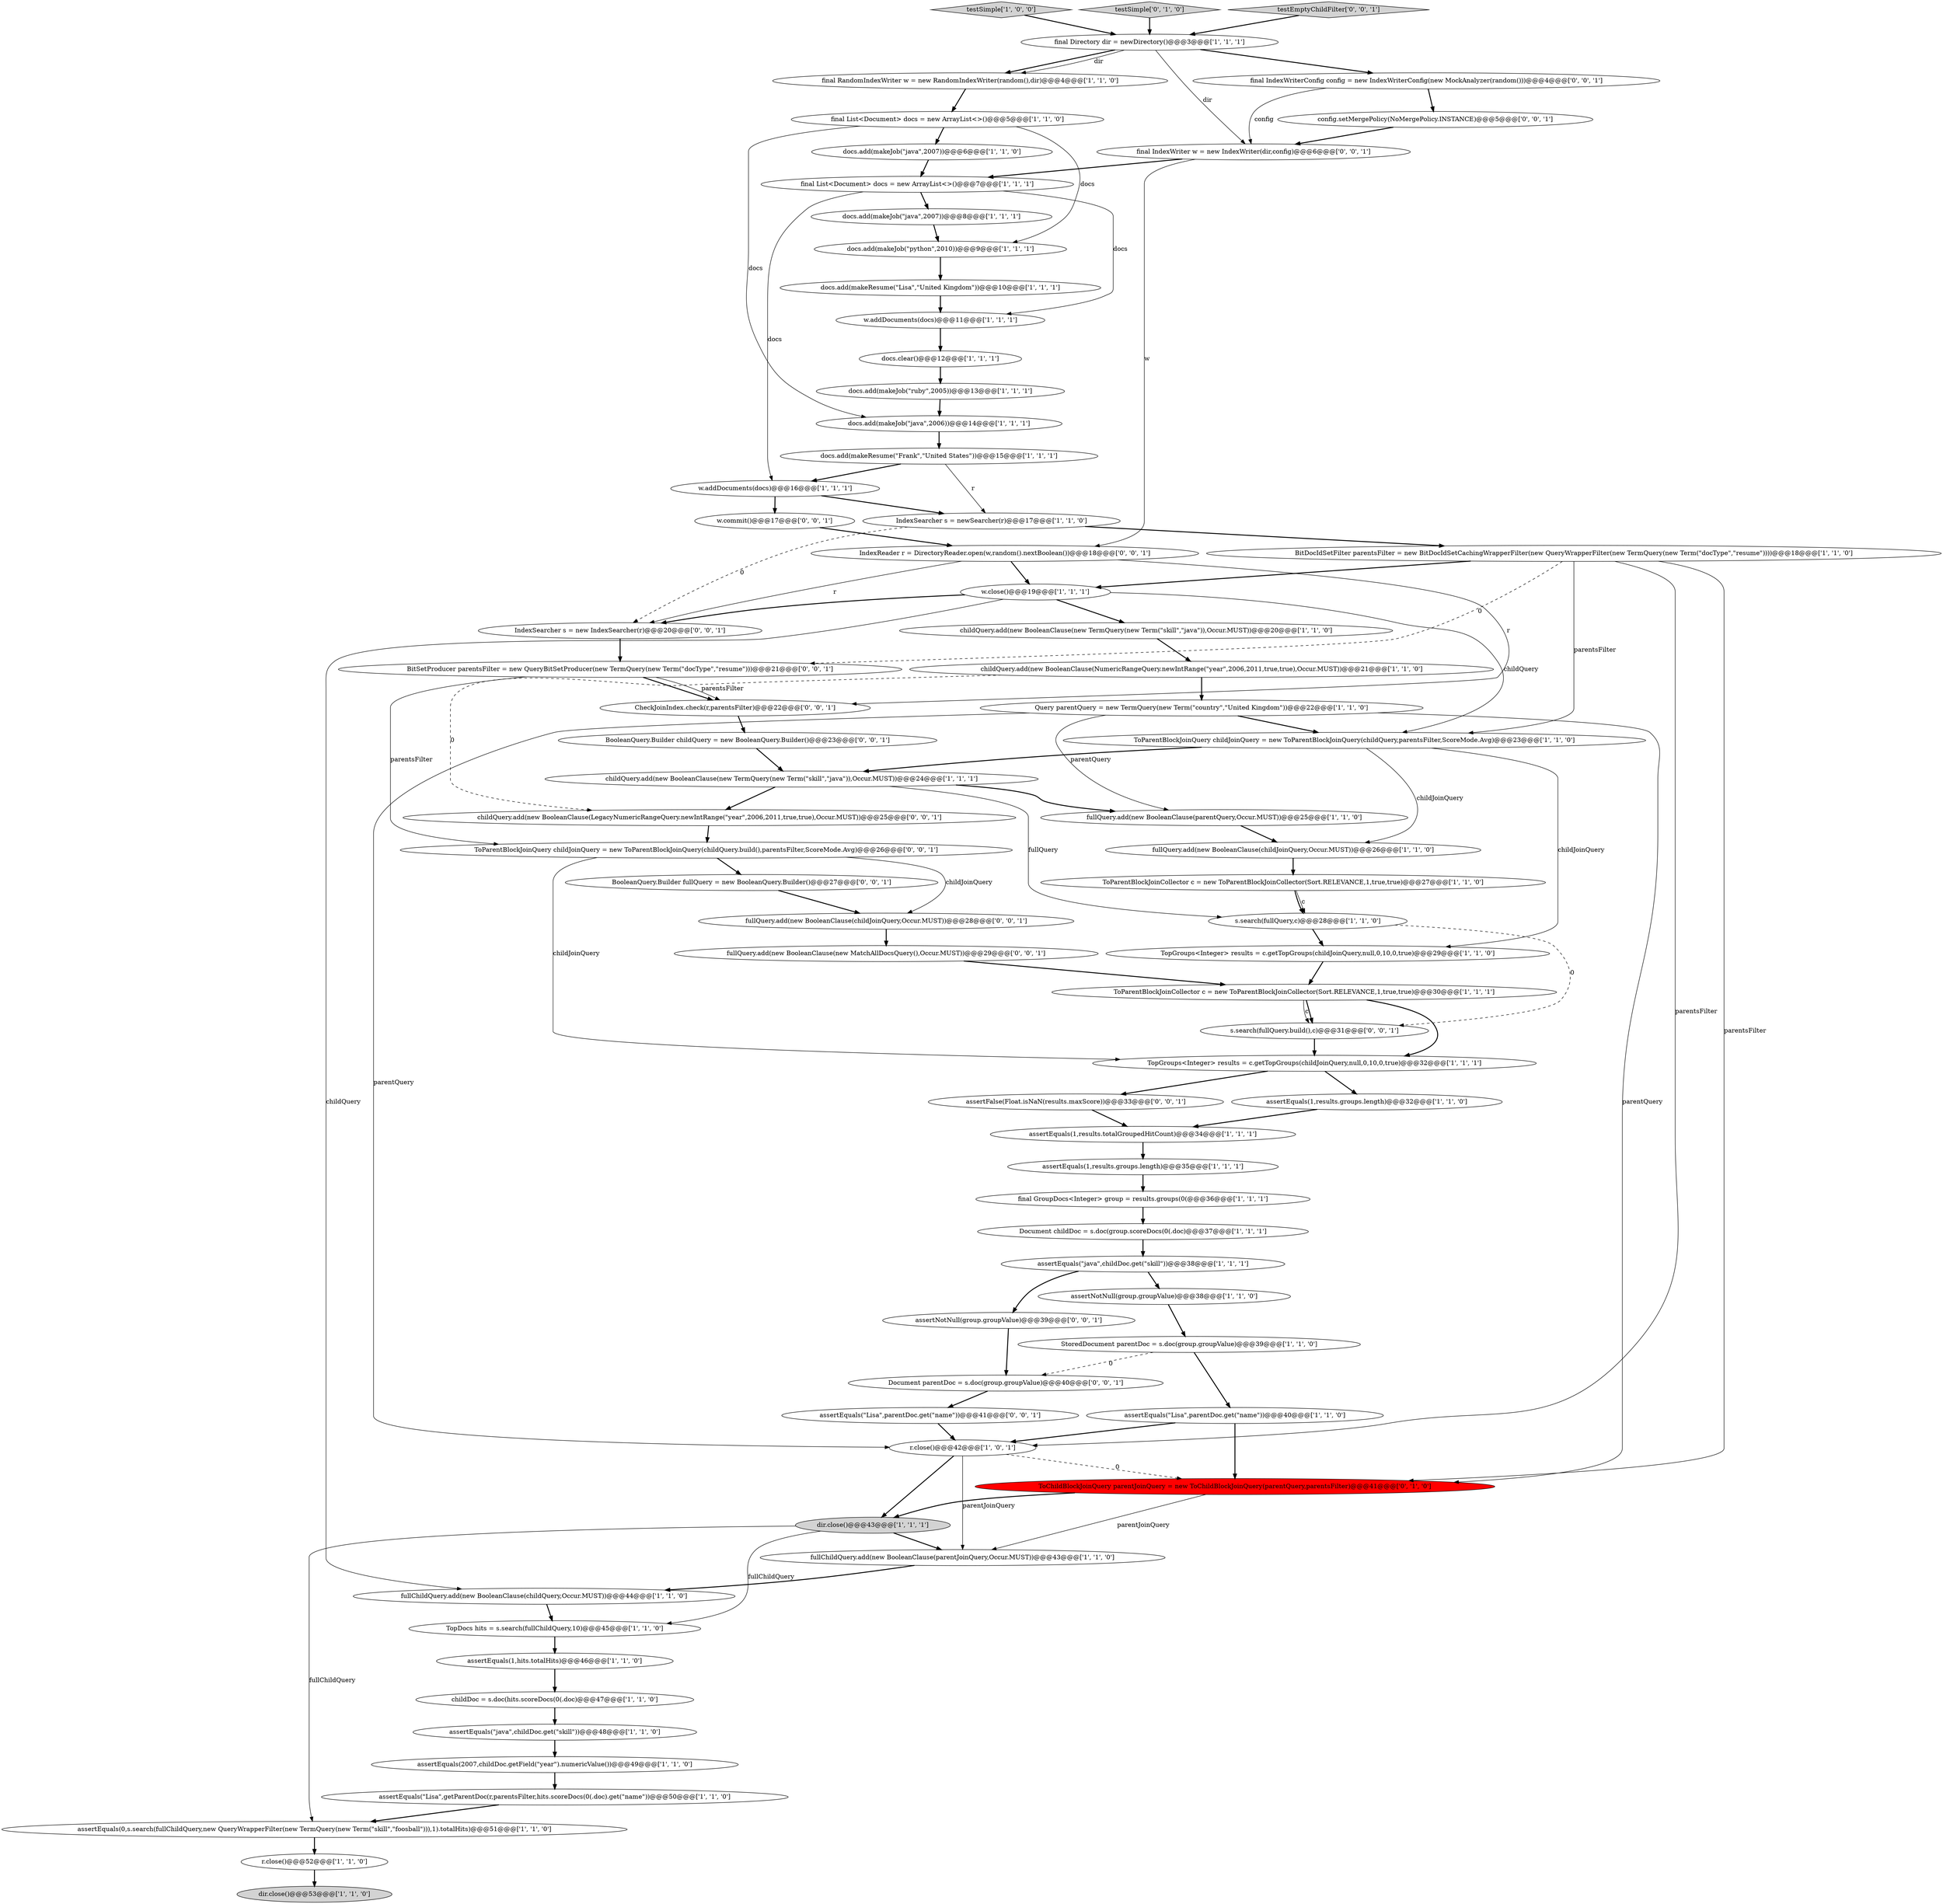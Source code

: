 digraph {
20 [style = filled, label = "docs.add(makeJob(\"java\",2007))@@@8@@@['1', '1', '1']", fillcolor = white, shape = ellipse image = "AAA0AAABBB1BBB"];
11 [style = filled, label = "IndexSearcher s = newSearcher(r)@@@17@@@['1', '1', '0']", fillcolor = white, shape = ellipse image = "AAA0AAABBB1BBB"];
30 [style = filled, label = "w.addDocuments(docs)@@@11@@@['1', '1', '1']", fillcolor = white, shape = ellipse image = "AAA0AAABBB1BBB"];
61 [style = filled, label = "fullQuery.add(new BooleanClause(new MatchAllDocsQuery(),Occur.MUST))@@@29@@@['0', '0', '1']", fillcolor = white, shape = ellipse image = "AAA0AAABBB3BBB"];
70 [style = filled, label = "w.commit()@@@17@@@['0', '0', '1']", fillcolor = white, shape = ellipse image = "AAA0AAABBB3BBB"];
3 [style = filled, label = "assertEquals(1,hits.totalHits)@@@46@@@['1', '1', '0']", fillcolor = white, shape = ellipse image = "AAA0AAABBB1BBB"];
0 [style = filled, label = "childQuery.add(new BooleanClause(NumericRangeQuery.newIntRange(\"year\",2006,2011,true,true),Occur.MUST))@@@21@@@['1', '1', '0']", fillcolor = white, shape = ellipse image = "AAA0AAABBB1BBB"];
18 [style = filled, label = "docs.add(makeResume(\"Lisa\",\"United Kingdom\"))@@@10@@@['1', '1', '1']", fillcolor = white, shape = ellipse image = "AAA0AAABBB1BBB"];
36 [style = filled, label = "assertNotNull(group.groupValue)@@@38@@@['1', '1', '0']", fillcolor = white, shape = ellipse image = "AAA0AAABBB1BBB"];
38 [style = filled, label = "w.close()@@@19@@@['1', '1', '1']", fillcolor = white, shape = ellipse image = "AAA0AAABBB1BBB"];
55 [style = filled, label = "final IndexWriter w = new IndexWriter(dir,config)@@@6@@@['0', '0', '1']", fillcolor = white, shape = ellipse image = "AAA0AAABBB3BBB"];
23 [style = filled, label = "dir.close()@@@43@@@['1', '1', '1']", fillcolor = lightgray, shape = ellipse image = "AAA0AAABBB1BBB"];
47 [style = filled, label = "docs.add(makeJob(\"ruby\",2005))@@@13@@@['1', '1', '1']", fillcolor = white, shape = ellipse image = "AAA0AAABBB1BBB"];
43 [style = filled, label = "assertEquals(1,results.groups.length)@@@32@@@['1', '1', '0']", fillcolor = white, shape = ellipse image = "AAA0AAABBB1BBB"];
48 [style = filled, label = "BitDocIdSetFilter parentsFilter = new BitDocIdSetCachingWrapperFilter(new QueryWrapperFilter(new TermQuery(new Term(\"docType\",\"resume\"))))@@@18@@@['1', '1', '0']", fillcolor = white, shape = ellipse image = "AAA0AAABBB1BBB"];
68 [style = filled, label = "s.search(fullQuery.build(),c)@@@31@@@['0', '0', '1']", fillcolor = white, shape = ellipse image = "AAA0AAABBB3BBB"];
15 [style = filled, label = "StoredDocument parentDoc = s.doc(group.groupValue)@@@39@@@['1', '1', '0']", fillcolor = white, shape = ellipse image = "AAA0AAABBB1BBB"];
29 [style = filled, label = "TopGroups<Integer> results = c.getTopGroups(childJoinQuery,null,0,10,0,true)@@@29@@@['1', '1', '0']", fillcolor = white, shape = ellipse image = "AAA0AAABBB1BBB"];
45 [style = filled, label = "final GroupDocs<Integer> group = results.groups(0(@@@36@@@['1', '1', '1']", fillcolor = white, shape = ellipse image = "AAA0AAABBB1BBB"];
26 [style = filled, label = "Query parentQuery = new TermQuery(new Term(\"country\",\"United Kingdom\"))@@@22@@@['1', '1', '0']", fillcolor = white, shape = ellipse image = "AAA0AAABBB1BBB"];
9 [style = filled, label = "final List<Document> docs = new ArrayList<>()@@@5@@@['1', '1', '0']", fillcolor = white, shape = ellipse image = "AAA0AAABBB1BBB"];
6 [style = filled, label = "ToParentBlockJoinQuery childJoinQuery = new ToParentBlockJoinQuery(childQuery,parentsFilter,ScoreMode.Avg)@@@23@@@['1', '1', '0']", fillcolor = white, shape = ellipse image = "AAA0AAABBB1BBB"];
2 [style = filled, label = "testSimple['1', '0', '0']", fillcolor = lightgray, shape = diamond image = "AAA0AAABBB1BBB"];
17 [style = filled, label = "final Directory dir = newDirectory()@@@3@@@['1', '1', '1']", fillcolor = white, shape = ellipse image = "AAA0AAABBB1BBB"];
13 [style = filled, label = "TopGroups<Integer> results = c.getTopGroups(childJoinQuery,null,0,10,0,true)@@@32@@@['1', '1', '1']", fillcolor = white, shape = ellipse image = "AAA0AAABBB1BBB"];
32 [style = filled, label = "assertEquals(\"java\",childDoc.get(\"skill\"))@@@48@@@['1', '1', '0']", fillcolor = white, shape = ellipse image = "AAA0AAABBB1BBB"];
41 [style = filled, label = "fullQuery.add(new BooleanClause(parentQuery,Occur.MUST))@@@25@@@['1', '1', '0']", fillcolor = white, shape = ellipse image = "AAA0AAABBB1BBB"];
27 [style = filled, label = "final RandomIndexWriter w = new RandomIndexWriter(random(),dir)@@@4@@@['1', '1', '0']", fillcolor = white, shape = ellipse image = "AAA0AAABBB1BBB"];
51 [style = filled, label = "assertEquals(1,results.groups.length)@@@35@@@['1', '1', '1']", fillcolor = white, shape = ellipse image = "AAA0AAABBB1BBB"];
12 [style = filled, label = "ToParentBlockJoinCollector c = new ToParentBlockJoinCollector(Sort.RELEVANCE,1,true,true)@@@30@@@['1', '1', '1']", fillcolor = white, shape = ellipse image = "AAA0AAABBB1BBB"];
40 [style = filled, label = "r.close()@@@52@@@['1', '1', '0']", fillcolor = white, shape = ellipse image = "AAA0AAABBB1BBB"];
53 [style = filled, label = "testSimple['0', '1', '0']", fillcolor = lightgray, shape = diamond image = "AAA0AAABBB2BBB"];
58 [style = filled, label = "CheckJoinIndex.check(r,parentsFilter)@@@22@@@['0', '0', '1']", fillcolor = white, shape = ellipse image = "AAA0AAABBB3BBB"];
59 [style = filled, label = "assertEquals(\"Lisa\",parentDoc.get(\"name\"))@@@41@@@['0', '0', '1']", fillcolor = white, shape = ellipse image = "AAA0AAABBB3BBB"];
7 [style = filled, label = "s.search(fullQuery,c)@@@28@@@['1', '1', '0']", fillcolor = white, shape = ellipse image = "AAA0AAABBB1BBB"];
16 [style = filled, label = "fullChildQuery.add(new BooleanClause(childQuery,Occur.MUST))@@@44@@@['1', '1', '0']", fillcolor = white, shape = ellipse image = "AAA0AAABBB1BBB"];
24 [style = filled, label = "ToParentBlockJoinCollector c = new ToParentBlockJoinCollector(Sort.RELEVANCE,1,true,true)@@@27@@@['1', '1', '0']", fillcolor = white, shape = ellipse image = "AAA0AAABBB1BBB"];
73 [style = filled, label = "final IndexWriterConfig config = new IndexWriterConfig(new MockAnalyzer(random()))@@@4@@@['0', '0', '1']", fillcolor = white, shape = ellipse image = "AAA0AAABBB3BBB"];
5 [style = filled, label = "final List<Document> docs = new ArrayList<>()@@@7@@@['1', '1', '1']", fillcolor = white, shape = ellipse image = "AAA0AAABBB1BBB"];
1 [style = filled, label = "assertEquals(1,results.totalGroupedHitCount)@@@34@@@['1', '1', '1']", fillcolor = white, shape = ellipse image = "AAA0AAABBB1BBB"];
62 [style = filled, label = "config.setMergePolicy(NoMergePolicy.INSTANCE)@@@5@@@['0', '0', '1']", fillcolor = white, shape = ellipse image = "AAA0AAABBB3BBB"];
33 [style = filled, label = "w.addDocuments(docs)@@@16@@@['1', '1', '1']", fillcolor = white, shape = ellipse image = "AAA0AAABBB1BBB"];
46 [style = filled, label = "assertEquals(2007,childDoc.getField(\"year\").numericValue())@@@49@@@['1', '1', '0']", fillcolor = white, shape = ellipse image = "AAA0AAABBB1BBB"];
56 [style = filled, label = "BooleanQuery.Builder fullQuery = new BooleanQuery.Builder()@@@27@@@['0', '0', '1']", fillcolor = white, shape = ellipse image = "AAA0AAABBB3BBB"];
25 [style = filled, label = "docs.add(makeJob(\"java\",2007))@@@6@@@['1', '1', '0']", fillcolor = white, shape = ellipse image = "AAA0AAABBB1BBB"];
67 [style = filled, label = "IndexReader r = DirectoryReader.open(w,random().nextBoolean())@@@18@@@['0', '0', '1']", fillcolor = white, shape = ellipse image = "AAA0AAABBB3BBB"];
34 [style = filled, label = "dir.close()@@@53@@@['1', '1', '0']", fillcolor = lightgray, shape = ellipse image = "AAA0AAABBB1BBB"];
44 [style = filled, label = "assertEquals(0,s.search(fullChildQuery,new QueryWrapperFilter(new TermQuery(new Term(\"skill\",\"foosball\"))),1).totalHits)@@@51@@@['1', '1', '0']", fillcolor = white, shape = ellipse image = "AAA0AAABBB1BBB"];
49 [style = filled, label = "assertEquals(\"Lisa\",parentDoc.get(\"name\"))@@@40@@@['1', '1', '0']", fillcolor = white, shape = ellipse image = "AAA0AAABBB1BBB"];
35 [style = filled, label = "docs.add(makeResume(\"Frank\",\"United States\"))@@@15@@@['1', '1', '1']", fillcolor = white, shape = ellipse image = "AAA0AAABBB1BBB"];
71 [style = filled, label = "childQuery.add(new BooleanClause(LegacyNumericRangeQuery.newIntRange(\"year\",2006,2011,true,true),Occur.MUST))@@@25@@@['0', '0', '1']", fillcolor = white, shape = ellipse image = "AAA0AAABBB3BBB"];
19 [style = filled, label = "assertEquals(\"java\",childDoc.get(\"skill\"))@@@38@@@['1', '1', '1']", fillcolor = white, shape = ellipse image = "AAA0AAABBB1BBB"];
63 [style = filled, label = "IndexSearcher s = new IndexSearcher(r)@@@20@@@['0', '0', '1']", fillcolor = white, shape = ellipse image = "AAA0AAABBB3BBB"];
52 [style = filled, label = "ToChildBlockJoinQuery parentJoinQuery = new ToChildBlockJoinQuery(parentQuery,parentsFilter)@@@41@@@['0', '1', '0']", fillcolor = red, shape = ellipse image = "AAA1AAABBB2BBB"];
64 [style = filled, label = "ToParentBlockJoinQuery childJoinQuery = new ToParentBlockJoinQuery(childQuery.build(),parentsFilter,ScoreMode.Avg)@@@26@@@['0', '0', '1']", fillcolor = white, shape = ellipse image = "AAA0AAABBB3BBB"];
65 [style = filled, label = "Document parentDoc = s.doc(group.groupValue)@@@40@@@['0', '0', '1']", fillcolor = white, shape = ellipse image = "AAA0AAABBB3BBB"];
8 [style = filled, label = "assertEquals(\"Lisa\",getParentDoc(r,parentsFilter,hits.scoreDocs(0(.doc).get(\"name\"))@@@50@@@['1', '1', '0']", fillcolor = white, shape = ellipse image = "AAA0AAABBB1BBB"];
39 [style = filled, label = "fullChildQuery.add(new BooleanClause(parentJoinQuery,Occur.MUST))@@@43@@@['1', '1', '0']", fillcolor = white, shape = ellipse image = "AAA0AAABBB1BBB"];
60 [style = filled, label = "BooleanQuery.Builder childQuery = new BooleanQuery.Builder()@@@23@@@['0', '0', '1']", fillcolor = white, shape = ellipse image = "AAA0AAABBB3BBB"];
69 [style = filled, label = "testEmptyChildFilter['0', '0', '1']", fillcolor = lightgray, shape = diamond image = "AAA0AAABBB3BBB"];
4 [style = filled, label = "childDoc = s.doc(hits.scoreDocs(0(.doc)@@@47@@@['1', '1', '0']", fillcolor = white, shape = ellipse image = "AAA0AAABBB1BBB"];
50 [style = filled, label = "docs.add(makeJob(\"python\",2010))@@@9@@@['1', '1', '1']", fillcolor = white, shape = ellipse image = "AAA0AAABBB1BBB"];
57 [style = filled, label = "BitSetProducer parentsFilter = new QueryBitSetProducer(new TermQuery(new Term(\"docType\",\"resume\")))@@@21@@@['0', '0', '1']", fillcolor = white, shape = ellipse image = "AAA0AAABBB3BBB"];
31 [style = filled, label = "docs.clear()@@@12@@@['1', '1', '1']", fillcolor = white, shape = ellipse image = "AAA0AAABBB1BBB"];
21 [style = filled, label = "r.close()@@@42@@@['1', '0', '1']", fillcolor = white, shape = ellipse image = "AAA0AAABBB1BBB"];
22 [style = filled, label = "childQuery.add(new BooleanClause(new TermQuery(new Term(\"skill\",\"java\")),Occur.MUST))@@@24@@@['1', '1', '1']", fillcolor = white, shape = ellipse image = "AAA0AAABBB1BBB"];
28 [style = filled, label = "childQuery.add(new BooleanClause(new TermQuery(new Term(\"skill\",\"java\")),Occur.MUST))@@@20@@@['1', '1', '0']", fillcolor = white, shape = ellipse image = "AAA0AAABBB1BBB"];
14 [style = filled, label = "fullQuery.add(new BooleanClause(childJoinQuery,Occur.MUST))@@@26@@@['1', '1', '0']", fillcolor = white, shape = ellipse image = "AAA0AAABBB1BBB"];
10 [style = filled, label = "Document childDoc = s.doc(group.scoreDocs(0(.doc)@@@37@@@['1', '1', '1']", fillcolor = white, shape = ellipse image = "AAA0AAABBB1BBB"];
42 [style = filled, label = "TopDocs hits = s.search(fullChildQuery,10)@@@45@@@['1', '1', '0']", fillcolor = white, shape = ellipse image = "AAA0AAABBB1BBB"];
54 [style = filled, label = "fullQuery.add(new BooleanClause(childJoinQuery,Occur.MUST))@@@28@@@['0', '0', '1']", fillcolor = white, shape = ellipse image = "AAA0AAABBB3BBB"];
66 [style = filled, label = "assertNotNull(group.groupValue)@@@39@@@['0', '0', '1']", fillcolor = white, shape = ellipse image = "AAA0AAABBB3BBB"];
72 [style = filled, label = "assertFalse(Float.isNaN(results.maxScore))@@@33@@@['0', '0', '1']", fillcolor = white, shape = ellipse image = "AAA0AAABBB3BBB"];
37 [style = filled, label = "docs.add(makeJob(\"java\",2006))@@@14@@@['1', '1', '1']", fillcolor = white, shape = ellipse image = "AAA0AAABBB1BBB"];
14->24 [style = bold, label=""];
70->67 [style = bold, label=""];
26->52 [style = solid, label="parentQuery"];
5->20 [style = bold, label=""];
6->22 [style = bold, label=""];
21->52 [style = dashed, label="0"];
38->6 [style = solid, label="childQuery"];
6->14 [style = solid, label="childJoinQuery"];
10->19 [style = bold, label=""];
73->62 [style = bold, label=""];
26->21 [style = solid, label="parentQuery"];
27->9 [style = bold, label=""];
5->30 [style = solid, label="docs"];
60->22 [style = bold, label=""];
18->30 [style = bold, label=""];
22->7 [style = solid, label="fullQuery"];
58->60 [style = bold, label=""];
19->36 [style = bold, label=""];
47->37 [style = bold, label=""];
62->55 [style = bold, label=""];
57->58 [style = bold, label=""];
61->12 [style = bold, label=""];
8->44 [style = bold, label=""];
3->4 [style = bold, label=""];
64->54 [style = solid, label="childJoinQuery"];
21->39 [style = solid, label="parentJoinQuery"];
56->54 [style = bold, label=""];
12->68 [style = bold, label=""];
28->0 [style = bold, label=""];
33->11 [style = bold, label=""];
67->63 [style = solid, label="r"];
12->68 [style = solid, label="c"];
71->64 [style = bold, label=""];
43->1 [style = bold, label=""];
7->68 [style = dashed, label="0"];
9->37 [style = solid, label="docs"];
42->3 [style = bold, label=""];
16->42 [style = bold, label=""];
22->71 [style = bold, label=""];
57->58 [style = solid, label="parentsFilter"];
17->27 [style = bold, label=""];
45->10 [style = bold, label=""];
7->29 [style = bold, label=""];
67->38 [style = bold, label=""];
6->29 [style = solid, label="childJoinQuery"];
52->23 [style = bold, label=""];
57->64 [style = solid, label="parentsFilter"];
13->72 [style = bold, label=""];
11->48 [style = bold, label=""];
38->28 [style = bold, label=""];
72->1 [style = bold, label=""];
50->18 [style = bold, label=""];
22->41 [style = bold, label=""];
48->57 [style = dashed, label="0"];
40->34 [style = bold, label=""];
55->5 [style = bold, label=""];
26->6 [style = bold, label=""];
23->42 [style = solid, label="fullChildQuery"];
38->16 [style = solid, label="childQuery"];
1->51 [style = bold, label=""];
13->43 [style = bold, label=""];
35->11 [style = solid, label="r"];
31->47 [style = bold, label=""];
17->73 [style = bold, label=""];
24->7 [style = bold, label=""];
54->61 [style = bold, label=""];
17->55 [style = solid, label="dir"];
59->21 [style = bold, label=""];
21->23 [style = bold, label=""];
2->17 [style = bold, label=""];
66->65 [style = bold, label=""];
0->71 [style = dashed, label="0"];
52->39 [style = solid, label="parentJoinQuery"];
5->33 [style = solid, label="docs"];
39->16 [style = bold, label=""];
32->46 [style = bold, label=""];
15->65 [style = dashed, label="0"];
73->55 [style = solid, label="config"];
48->21 [style = solid, label="parentsFilter"];
69->17 [style = bold, label=""];
63->57 [style = bold, label=""];
24->7 [style = solid, label="c"];
33->70 [style = bold, label=""];
67->58 [style = solid, label="r"];
12->13 [style = bold, label=""];
19->66 [style = bold, label=""];
51->45 [style = bold, label=""];
30->31 [style = bold, label=""];
46->8 [style = bold, label=""];
23->39 [style = bold, label=""];
25->5 [style = bold, label=""];
37->35 [style = bold, label=""];
64->13 [style = solid, label="childJoinQuery"];
48->6 [style = solid, label="parentsFilter"];
41->14 [style = bold, label=""];
20->50 [style = bold, label=""];
15->49 [style = bold, label=""];
55->67 [style = solid, label="w"];
23->44 [style = solid, label="fullChildQuery"];
0->26 [style = bold, label=""];
17->27 [style = solid, label="dir"];
36->15 [style = bold, label=""];
35->33 [style = bold, label=""];
44->40 [style = bold, label=""];
11->63 [style = dashed, label="0"];
49->21 [style = bold, label=""];
29->12 [style = bold, label=""];
64->56 [style = bold, label=""];
48->38 [style = bold, label=""];
49->52 [style = bold, label=""];
9->50 [style = solid, label="docs"];
48->52 [style = solid, label="parentsFilter"];
26->41 [style = solid, label="parentQuery"];
38->63 [style = bold, label=""];
9->25 [style = bold, label=""];
53->17 [style = bold, label=""];
65->59 [style = bold, label=""];
68->13 [style = bold, label=""];
4->32 [style = bold, label=""];
}
